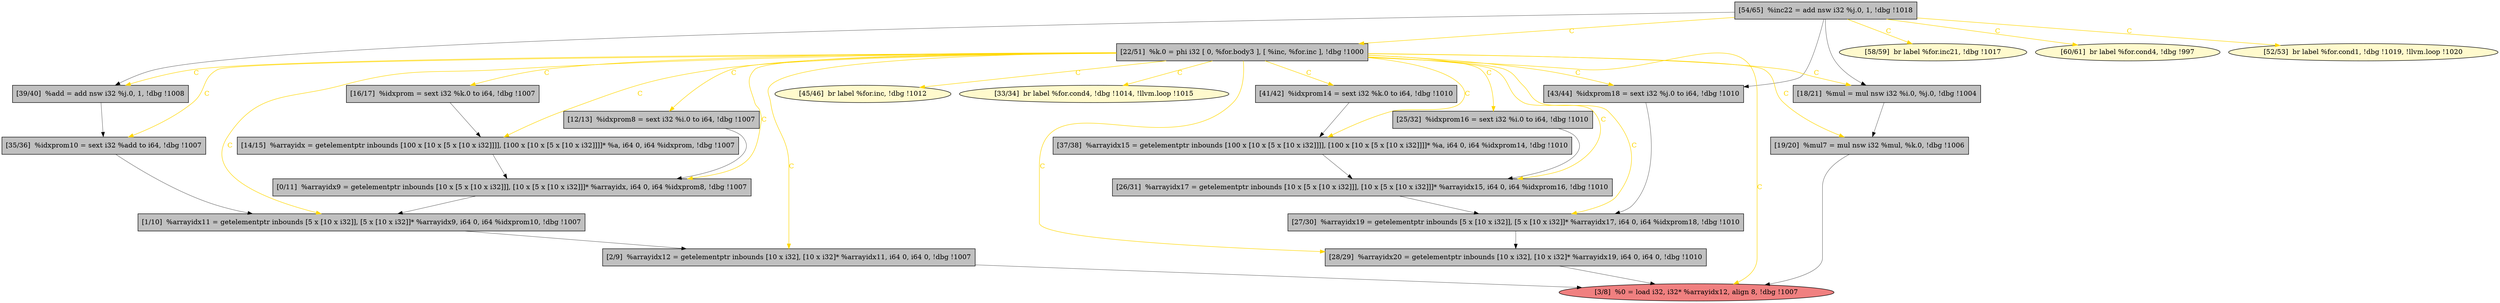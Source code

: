 
digraph G {


node627 [fillcolor=grey,label="[54/65]  %inc22 = add nsw i32 %j.0, 1, !dbg !1018",shape=rectangle,style=filled ]
node628 [fillcolor=grey,label="[43/44]  %idxprom18 = sext i32 %j.0 to i64, !dbg !1010",shape=rectangle,style=filled ]
node626 [fillcolor=lemonchiffon,label="[58/59]  br label %for.inc21, !dbg !1017",shape=ellipse,style=filled ]
node625 [fillcolor=grey,label="[41/42]  %idxprom14 = sext i32 %k.0 to i64, !dbg !1010",shape=rectangle,style=filled ]
node624 [fillcolor=grey,label="[22/51]  %k.0 = phi i32 [ 0, %for.body3 ], [ %inc, %for.inc ], !dbg !1000",shape=rectangle,style=filled ]
node621 [fillcolor=grey,label="[16/17]  %idxprom = sext i32 %k.0 to i64, !dbg !1007",shape=rectangle,style=filled ]
node629 [fillcolor=lemonchiffon,label="[45/46]  br label %for.inc, !dbg !1012",shape=ellipse,style=filled ]
node622 [fillcolor=grey,label="[18/21]  %mul = mul nsw i32 %i.0, %j.0, !dbg !1004",shape=rectangle,style=filled ]
node609 [fillcolor=grey,label="[35/36]  %idxprom10 = sext i32 %add to i64, !dbg !1007",shape=rectangle,style=filled ]
node612 [fillcolor=lemonchiffon,label="[33/34]  br label %for.cond4, !dbg !1014, !llvm.loop !1015",shape=ellipse,style=filled ]
node605 [fillcolor=grey,label="[28/29]  %arrayidx20 = getelementptr inbounds [10 x i32], [10 x i32]* %arrayidx19, i64 0, i64 0, !dbg !1010",shape=rectangle,style=filled ]
node608 [fillcolor=grey,label="[37/38]  %arrayidx15 = getelementptr inbounds [100 x [10 x [5 x [10 x i32]]]], [100 x [10 x [5 x [10 x i32]]]]* %a, i64 0, i64 %idxprom14, !dbg !1010",shape=rectangle,style=filled ]
node607 [fillcolor=grey,label="[25/32]  %idxprom16 = sext i32 %i.0 to i64, !dbg !1010",shape=rectangle,style=filled ]
node611 [fillcolor=grey,label="[39/40]  %add = add nsw i32 %j.0, 1, !dbg !1008",shape=rectangle,style=filled ]
node606 [fillcolor=grey,label="[27/30]  %arrayidx19 = getelementptr inbounds [5 x [10 x i32]], [5 x [10 x i32]]* %arrayidx17, i64 0, i64 %idxprom18, !dbg !1010",shape=rectangle,style=filled ]
node610 [fillcolor=grey,label="[2/9]  %arrayidx12 = getelementptr inbounds [10 x i32], [10 x i32]* %arrayidx11, i64 0, i64 0, !dbg !1007",shape=rectangle,style=filled ]
node615 [fillcolor=grey,label="[12/13]  %idxprom8 = sext i32 %i.0 to i64, !dbg !1007",shape=rectangle,style=filled ]
node623 [fillcolor=grey,label="[19/20]  %mul7 = mul nsw i32 %mul, %k.0, !dbg !1006",shape=rectangle,style=filled ]
node620 [fillcolor=lemonchiffon,label="[60/61]  br label %for.cond4, !dbg !997",shape=ellipse,style=filled ]
node613 [fillcolor=grey,label="[26/31]  %arrayidx17 = getelementptr inbounds [10 x [5 x [10 x i32]]], [10 x [5 x [10 x i32]]]* %arrayidx15, i64 0, i64 %idxprom16, !dbg !1010",shape=rectangle,style=filled ]
node614 [fillcolor=grey,label="[14/15]  %arrayidx = getelementptr inbounds [100 x [10 x [5 x [10 x i32]]]], [100 x [10 x [5 x [10 x i32]]]]* %a, i64 0, i64 %idxprom, !dbg !1007",shape=rectangle,style=filled ]
node617 [fillcolor=grey,label="[0/11]  %arrayidx9 = getelementptr inbounds [10 x [5 x [10 x i32]]], [10 x [5 x [10 x i32]]]* %arrayidx, i64 0, i64 %idxprom8, !dbg !1007",shape=rectangle,style=filled ]
node618 [fillcolor=lightcoral,label="[3/8]  %0 = load i32, i32* %arrayidx12, align 8, !dbg !1007",shape=ellipse,style=filled ]
node616 [fillcolor=lemonchiffon,label="[52/53]  br label %for.cond1, !dbg !1019, !llvm.loop !1020",shape=ellipse,style=filled ]
node619 [fillcolor=grey,label="[1/10]  %arrayidx11 = getelementptr inbounds [5 x [10 x i32]], [5 x [10 x i32]]* %arrayidx9, i64 0, i64 %idxprom10, !dbg !1007",shape=rectangle,style=filled ]

node628->node606 [style=solid,color=black,label="",penwidth=0.5,fontcolor=black ]
node613->node606 [style=solid,color=black,label="",penwidth=0.5,fontcolor=black ]
node627->node622 [style=solid,color=black,label="",penwidth=0.5,fontcolor=black ]
node609->node619 [style=solid,color=black,label="",penwidth=0.5,fontcolor=black ]
node623->node618 [style=solid,color=black,label="",penwidth=0.5,fontcolor=black ]
node627->node628 [style=solid,color=black,label="",penwidth=0.5,fontcolor=black ]
node607->node613 [style=solid,color=black,label="",penwidth=0.5,fontcolor=black ]
node624->node606 [style=solid,color=gold,label="C",penwidth=1.0,fontcolor=gold ]
node624->node618 [style=solid,color=gold,label="C",penwidth=1.0,fontcolor=gold ]
node625->node608 [style=solid,color=black,label="",penwidth=0.5,fontcolor=black ]
node624->node609 [style=solid,color=gold,label="C",penwidth=1.0,fontcolor=gold ]
node624->node628 [style=solid,color=gold,label="C",penwidth=1.0,fontcolor=gold ]
node624->node621 [style=solid,color=gold,label="C",penwidth=1.0,fontcolor=gold ]
node615->node617 [style=solid,color=black,label="",penwidth=0.5,fontcolor=black ]
node624->node614 [style=solid,color=gold,label="C",penwidth=1.0,fontcolor=gold ]
node624->node611 [style=solid,color=gold,label="C",penwidth=1.0,fontcolor=gold ]
node624->node625 [style=solid,color=gold,label="C",penwidth=1.0,fontcolor=gold ]
node605->node618 [style=solid,color=black,label="",penwidth=0.5,fontcolor=black ]
node624->node617 [style=solid,color=gold,label="C",penwidth=1.0,fontcolor=gold ]
node627->node620 [style=solid,color=gold,label="C",penwidth=1.0,fontcolor=gold ]
node608->node613 [style=solid,color=black,label="",penwidth=0.5,fontcolor=black ]
node610->node618 [style=solid,color=black,label="",penwidth=0.5,fontcolor=black ]
node617->node619 [style=solid,color=black,label="",penwidth=0.5,fontcolor=black ]
node624->node613 [style=solid,color=gold,label="C",penwidth=1.0,fontcolor=gold ]
node611->node609 [style=solid,color=black,label="",penwidth=0.5,fontcolor=black ]
node622->node623 [style=solid,color=black,label="",penwidth=0.5,fontcolor=black ]
node621->node614 [style=solid,color=black,label="",penwidth=0.5,fontcolor=black ]
node624->node623 [style=solid,color=gold,label="C",penwidth=1.0,fontcolor=gold ]
node624->node605 [style=solid,color=gold,label="C",penwidth=1.0,fontcolor=gold ]
node627->node624 [style=solid,color=gold,label="C",penwidth=1.0,fontcolor=gold ]
node624->node622 [style=solid,color=gold,label="C",penwidth=1.0,fontcolor=gold ]
node624->node607 [style=solid,color=gold,label="C",penwidth=1.0,fontcolor=gold ]
node619->node610 [style=solid,color=black,label="",penwidth=0.5,fontcolor=black ]
node627->node616 [style=solid,color=gold,label="C",penwidth=1.0,fontcolor=gold ]
node627->node611 [style=solid,color=black,label="",penwidth=0.5,fontcolor=black ]
node627->node626 [style=solid,color=gold,label="C",penwidth=1.0,fontcolor=gold ]
node624->node608 [style=solid,color=gold,label="C",penwidth=1.0,fontcolor=gold ]
node606->node605 [style=solid,color=black,label="",penwidth=0.5,fontcolor=black ]
node624->node619 [style=solid,color=gold,label="C",penwidth=1.0,fontcolor=gold ]
node624->node612 [style=solid,color=gold,label="C",penwidth=1.0,fontcolor=gold ]
node614->node617 [style=solid,color=black,label="",penwidth=0.5,fontcolor=black ]
node624->node610 [style=solid,color=gold,label="C",penwidth=1.0,fontcolor=gold ]
node624->node615 [style=solid,color=gold,label="C",penwidth=1.0,fontcolor=gold ]
node624->node629 [style=solid,color=gold,label="C",penwidth=1.0,fontcolor=gold ]


}
